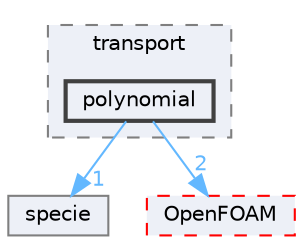 digraph "src/thermophysicalModels/specie/transport/polynomial"
{
 // LATEX_PDF_SIZE
  bgcolor="transparent";
  edge [fontname=Helvetica,fontsize=10,labelfontname=Helvetica,labelfontsize=10];
  node [fontname=Helvetica,fontsize=10,shape=box,height=0.2,width=0.4];
  compound=true
  subgraph clusterdir_c33051a76953a582918a8b8685a5d648 {
    graph [ bgcolor="#edf0f7", pencolor="grey50", label="transport", fontname=Helvetica,fontsize=10 style="filled,dashed", URL="dir_c33051a76953a582918a8b8685a5d648.html",tooltip=""]
  dir_efc1c099334b53aba8cb0739d05f9c86 [label="polynomial", fillcolor="#edf0f7", color="grey25", style="filled,bold", URL="dir_efc1c099334b53aba8cb0739d05f9c86.html",tooltip=""];
  }
  dir_0a4039949b5e30fbb8957147ecb4e7fe [label="specie", fillcolor="#edf0f7", color="grey50", style="filled", URL="dir_0a4039949b5e30fbb8957147ecb4e7fe.html",tooltip=""];
  dir_c5473ff19b20e6ec4dfe5c310b3778a8 [label="OpenFOAM", fillcolor="#edf0f7", color="red", style="filled,dashed", URL="dir_c5473ff19b20e6ec4dfe5c310b3778a8.html",tooltip=""];
  dir_efc1c099334b53aba8cb0739d05f9c86->dir_0a4039949b5e30fbb8957147ecb4e7fe [headlabel="1", labeldistance=1.5 headhref="dir_002992_003684.html" href="dir_002992_003684.html" color="steelblue1" fontcolor="steelblue1"];
  dir_efc1c099334b53aba8cb0739d05f9c86->dir_c5473ff19b20e6ec4dfe5c310b3778a8 [headlabel="2", labeldistance=1.5 headhref="dir_002992_002695.html" href="dir_002992_002695.html" color="steelblue1" fontcolor="steelblue1"];
}
